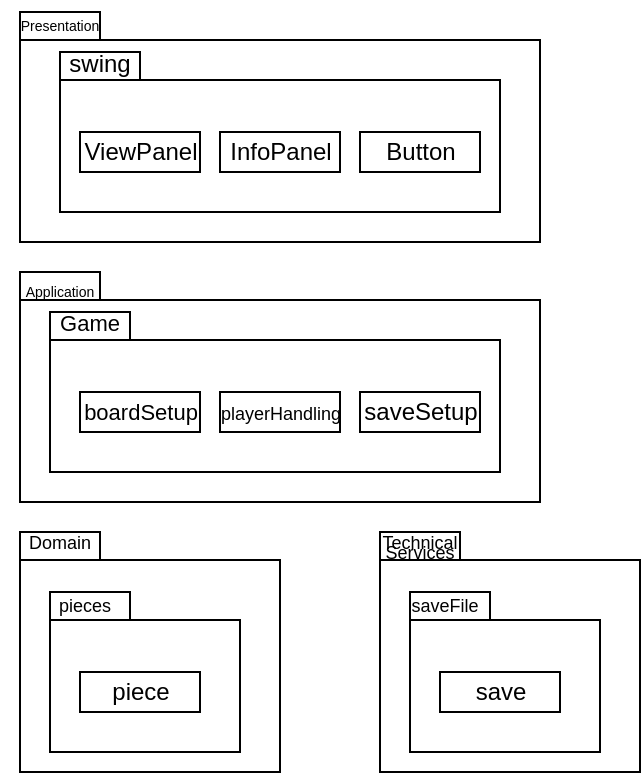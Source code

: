 <mxfile version="12.2.0" type="github" pages="1"><diagram id="f4xvnfxkCFMi1pSSTuY8" name="Page-1"><mxGraphModel dx="639" dy="363" grid="1" gridSize="10" guides="1" tooltips="1" connect="1" arrows="1" fold="1" page="1" pageScale="1" pageWidth="850" pageHeight="1100" math="0" shadow="0"><root><mxCell id="0"/><mxCell id="1" parent="0"/><mxCell id="Ln3XpPdBMaTghXzRWI_Z-8" value="" style="shape=folder;fontStyle=1;spacingTop=10;tabWidth=40;tabHeight=14;tabPosition=left;html=1;" vertex="1" parent="1"><mxGeometry x="20" y="10" width="260" height="115" as="geometry"/></mxCell><mxCell id="Ln3XpPdBMaTghXzRWI_Z-2" value="" style="shape=folder;fontStyle=1;spacingTop=10;tabWidth=40;tabHeight=14;tabPosition=left;html=1;" vertex="1" parent="1"><mxGeometry x="40" y="30" width="220" height="80" as="geometry"/></mxCell><mxCell id="Ln3XpPdBMaTghXzRWI_Z-3" value="ViewPanel" style="html=1;" vertex="1" parent="1"><mxGeometry x="50" y="70" width="60" height="20" as="geometry"/></mxCell><mxCell id="Ln3XpPdBMaTghXzRWI_Z-4" value="InfoPanel" style="html=1;" vertex="1" parent="1"><mxGeometry x="120" y="70" width="60" height="20" as="geometry"/></mxCell><mxCell id="Ln3XpPdBMaTghXzRWI_Z-5" value="swing" style="text;align=center;fontStyle=0;verticalAlign=middle;spacingLeft=3;spacingRight=3;strokeColor=none;rotatable=0;points=[[0,0.5],[1,0.5]];portConstraint=eastwest;" vertex="1" parent="1"><mxGeometry x="40" y="30" width="40" height="10" as="geometry"/></mxCell><mxCell id="Ln3XpPdBMaTghXzRWI_Z-7" value="Button" style="html=1;" vertex="1" parent="1"><mxGeometry x="190" y="70" width="60" height="20" as="geometry"/></mxCell><mxCell id="Ln3XpPdBMaTghXzRWI_Z-10" value="Presentation" style="text;align=center;fontStyle=0;verticalAlign=middle;spacingLeft=3;spacingRight=3;strokeColor=none;rotatable=0;points=[[0,0.5],[1,0.5]];portConstraint=eastwest;fontSize=7;" vertex="1" parent="1"><mxGeometry x="15" y="4" width="50" height="26" as="geometry"/></mxCell><mxCell id="Ln3XpPdBMaTghXzRWI_Z-11" value="" style="shape=folder;fontStyle=1;spacingTop=10;tabWidth=40;tabHeight=14;tabPosition=left;html=1;" vertex="1" parent="1"><mxGeometry x="20" y="140" width="260" height="115" as="geometry"/></mxCell><mxCell id="Ln3XpPdBMaTghXzRWI_Z-12" value="Application" style="text;align=center;fontStyle=0;verticalAlign=middle;spacingLeft=3;spacingRight=3;strokeColor=none;rotatable=0;points=[[0,0.5],[1,0.5]];portConstraint=eastwest;fontSize=7;" vertex="1" parent="1"><mxGeometry x="10" y="140" width="60" height="20" as="geometry"/></mxCell><mxCell id="Ln3XpPdBMaTghXzRWI_Z-13" value="" style="shape=folder;fontStyle=1;spacingTop=10;tabWidth=40;tabHeight=14;tabPosition=left;html=1;fontSize=7;" vertex="1" parent="1"><mxGeometry x="35" y="160" width="225" height="80" as="geometry"/></mxCell><mxCell id="Ln3XpPdBMaTghXzRWI_Z-14" value="Game" style="text;align=center;fontStyle=0;verticalAlign=middle;spacingLeft=3;spacingRight=3;strokeColor=none;rotatable=0;points=[[0,0.5],[1,0.5]];portConstraint=eastwest;fontSize=11;" vertex="1" parent="1"><mxGeometry x="20" y="160" width="70" height="10" as="geometry"/></mxCell><mxCell id="Ln3XpPdBMaTghXzRWI_Z-15" value="&lt;font style=&quot;font-size: 11px&quot;&gt;boardSetup&lt;/font&gt;" style="html=1;fontSize=12;" vertex="1" parent="1"><mxGeometry x="50" y="200" width="60" height="20" as="geometry"/></mxCell><mxCell id="Ln3XpPdBMaTghXzRWI_Z-16" value="&lt;font style=&quot;font-size: 9px&quot;&gt;playerHandling&lt;/font&gt;" style="html=1;fontSize=12;" vertex="1" parent="1"><mxGeometry x="120" y="200" width="60" height="20" as="geometry"/></mxCell><mxCell id="Ln3XpPdBMaTghXzRWI_Z-17" value="saveSetup" style="html=1;fontSize=12;" vertex="1" parent="1"><mxGeometry x="190" y="200" width="60" height="20" as="geometry"/></mxCell><mxCell id="Ln3XpPdBMaTghXzRWI_Z-18" value="" style="shape=folder;fontStyle=1;spacingTop=10;tabWidth=40;tabHeight=14;tabPosition=left;html=1;fontSize=12;" vertex="1" parent="1"><mxGeometry x="20" y="270" width="130" height="120" as="geometry"/></mxCell><mxCell id="Ln3XpPdBMaTghXzRWI_Z-19" value="Domain" style="text;align=center;fontStyle=0;verticalAlign=middle;spacingLeft=3;spacingRight=3;strokeColor=none;rotatable=0;points=[[0,0.5],[1,0.5]];portConstraint=eastwest;fontSize=9;" vertex="1" parent="1"><mxGeometry x="10" y="270" width="60" height="10" as="geometry"/></mxCell><mxCell id="Ln3XpPdBMaTghXzRWI_Z-20" value="" style="shape=folder;fontStyle=1;spacingTop=10;tabWidth=40;tabHeight=14;tabPosition=left;html=1;fontSize=7;" vertex="1" parent="1"><mxGeometry x="35" y="300" width="95" height="80" as="geometry"/></mxCell><mxCell id="Ln3XpPdBMaTghXzRWI_Z-21" value="piece" style="html=1;fontSize=12;" vertex="1" parent="1"><mxGeometry x="50" y="340" width="60" height="20" as="geometry"/></mxCell><mxCell id="Ln3XpPdBMaTghXzRWI_Z-24" value="pieces" style="text;align=center;fontStyle=0;verticalAlign=middle;spacingLeft=3;spacingRight=3;strokeColor=none;rotatable=0;points=[[0,0.5],[1,0.5]];portConstraint=eastwest;fontSize=9;" vertex="1" parent="1"><mxGeometry x="20" y="300" width="65" height="13" as="geometry"/></mxCell><mxCell id="Ln3XpPdBMaTghXzRWI_Z-25" value="" style="shape=folder;fontStyle=1;spacingTop=10;tabWidth=40;tabHeight=14;tabPosition=left;html=1;fontSize=12;" vertex="1" parent="1"><mxGeometry x="200" y="270" width="130" height="120" as="geometry"/></mxCell><mxCell id="Ln3XpPdBMaTghXzRWI_Z-26" value="Technical" style="text;align=center;fontStyle=0;verticalAlign=middle;spacingLeft=3;spacingRight=3;strokeColor=none;rotatable=0;points=[[0,0.5],[1,0.5]];portConstraint=eastwest;fontSize=9;" vertex="1" parent="1"><mxGeometry x="190" y="270" width="60" height="10" as="geometry"/></mxCell><mxCell id="Ln3XpPdBMaTghXzRWI_Z-27" value="" style="shape=folder;fontStyle=1;spacingTop=10;tabWidth=40;tabHeight=14;tabPosition=left;html=1;fontSize=7;" vertex="1" parent="1"><mxGeometry x="215" y="300" width="95" height="80" as="geometry"/></mxCell><mxCell id="Ln3XpPdBMaTghXzRWI_Z-28" value="save" style="html=1;fontSize=12;" vertex="1" parent="1"><mxGeometry x="230" y="340" width="60" height="20" as="geometry"/></mxCell><mxCell id="Ln3XpPdBMaTghXzRWI_Z-29" value="saveFile" style="text;align=center;fontStyle=0;verticalAlign=middle;spacingLeft=3;spacingRight=3;strokeColor=none;rotatable=0;points=[[0,0.5],[1,0.5]];portConstraint=eastwest;fontSize=9;" vertex="1" parent="1"><mxGeometry x="200" y="300" width="65" height="13" as="geometry"/></mxCell><mxCell id="Ln3XpPdBMaTghXzRWI_Z-30" value="Services" style="text;align=center;fontStyle=0;verticalAlign=middle;spacingLeft=3;spacingRight=3;strokeColor=none;rotatable=0;points=[[0,0.5],[1,0.5]];portConstraint=eastwest;fontSize=9;" vertex="1" parent="1"><mxGeometry x="180" y="267" width="80" height="26" as="geometry"/></mxCell></root></mxGraphModel></diagram></mxfile>